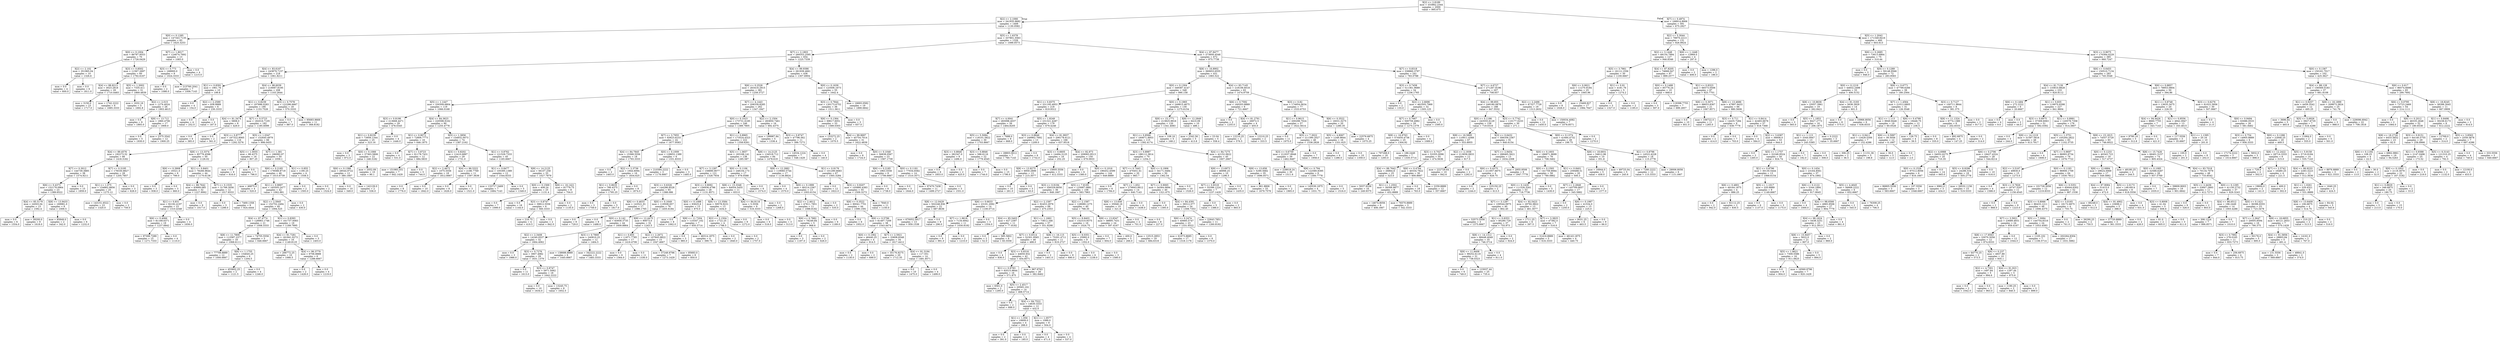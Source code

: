 digraph Tree {
node [shape=box] ;
0 [label="X[2] <= 2.8189\nmse = 333862.2344\nsamples = 2000\nvalue = 995.675"] ;
1 [label="X[2] <= 2.1066\nmse = 341935.9682\nsamples = 1409\nvalue = 1130.0582"] ;
0 -> 1 [labeldistance=2.5, labelangle=45, headlabel="True"] ;
2 [label="X[0] <= 0.1285\nmse = 147343.7135\nsamples = 83\nvalue = 1625.3253"] ;
1 -> 2 ;
3 [label="X[0] <= 0.1004\nmse = 86787.9553\nsamples = 70\nvalue = 1726.0429"] ;
2 -> 3 ;
4 [label="X[2] <= 2.102\nmse = 351965.04\nsamples = 10\nvalue = 1326.6"] ;
3 -> 4 ;
5 [label="mse = 0.0\nsamples = 4\nvalue = 600.0"] ;
4 -> 5 ;
6 [label="mse = 0.0\nsamples = 6\nvalue = 1811.0"] ;
4 -> 6 ;
7 [label="X[3] <= 0.8502\nmse = 11567.2697\nsamples = 60\nvalue = 1792.6167"] ;
3 -> 7 ;
8 [label="X[4] <= 88.8213\nmse = 3023.2818\nsamples = 29\nvalue = 1710.4483"] ;
7 -> 8 ;
9 [label="mse = 3150.0\nsamples = 23\nvalue = 1717.0"] ;
8 -> 9 ;
10 [label="mse = 1742.2222\nsamples = 6\nvalue = 1685.3333"] ;
8 -> 10 ;
11 [label="X[5] <= 1.3002\nmse = 7335.411\nsamples = 31\nvalue = 1869.4839"] ;
7 -> 11 ;
12 [label="mse = 1632.16\nsamples = 5\nvalue = 1692.8"] ;
11 -> 12 ;
13 [label="X[2] <= 2.015\nmse = 1274.4024\nsamples = 26\nvalue = 1903.4615"] ;
11 -> 13 ;
14 [label="mse = 0.0\nsamples = 9\nvalue = 1893.0"] ;
13 -> 14 ;
15 [label="X[8] <= 13.712\nmse = 1860.4706\nsamples = 17\nvalue = 1909.0"] ;
13 -> 15 ;
16 [label="mse = 0.0\nsamples = 5\nvalue = 1930.0"] ;
15 -> 16 ;
17 [label="mse = 2375.3542\nsamples = 12\nvalue = 1900.25"] ;
15 -> 17 ;
18 [label="X[7] <= 1.8017\nmse = 124674.7692\nsamples = 13\nvalue = 1083.0"] ;
2 -> 18 ;
19 [label="X[3] <= 0.773\nmse = 168900.0\nsamples = 9\nvalue = 1024.3333"] ;
18 -> 19 ;
20 [label="mse = 0.0\nsamples = 2\nvalue = 1086.0"] ;
19 -> 20 ;
21 [label="mse = 215760.2041\nsamples = 7\nvalue = 1006.7143"] ;
19 -> 21 ;
22 [label="mse = 0.0\nsamples = 4\nvalue = 1215.0"] ;
18 -> 22 ;
23 [label="X[5] <= 1.6378\nmse = 337801.5563\nsamples = 1326\nvalue = 1099.0573"] ;
1 -> 23 ;
24 [label="X[7] <= 2.1803\nmse = 269353.2595\nsamples = 654\nvalue = 1225.7339"] ;
23 -> 24 ;
25 [label="X[4] <= 83.6167\nmse = 243879.7157\nsamples = 218\nvalue = 1061.8211"] ;
24 -> 25 ;
26 [label="X[1] <= 0.8391\nmse = 1961.76\nsamples = 10\nvalue = 199.8"] ;
25 -> 26 ;
27 [label="mse = 0.0\nsamples = 4\nvalue = 154.0"] ;
26 -> 27 ;
28 [label="X[2] <= 2.2589\nmse = 938.8889\nsamples = 6\nvalue = 230.3333"] ;
26 -> 28 ;
29 [label="mse = 0.0\nsamples = 4\nvalue = 252.0"] ;
28 -> 29 ;
30 [label="mse = 0.0\nsamples = 2\nvalue = 187.0"] ;
28 -> 30 ;
31 [label="X[4] <= 98.6039\nmse = 218067.8195\nsamples = 208\nvalue = 1103.2644"] ;
25 -> 31 ;
32 [label="X[1] <= 0.8239\nmse = 197686.0283\nsamples = 190\nvalue = 1153.7526"] ;
31 -> 32 ;
33 [label="X[4] <= 91.3474\nmse = 5808.0\nsamples = 8\nvalue = 429.0"] ;
32 -> 33 ;
34 [label="mse = 0.0\nsamples = 6\nvalue = 385.0"] ;
33 -> 34 ;
35 [label="mse = 0.0\nsamples = 2\nvalue = 561.0"] ;
33 -> 35 ;
36 [label="X[7] <= 0.5723\nmse = 182016.7105\nsamples = 182\nvalue = 1185.6099"] ;
32 -> 36 ;
37 [label="X[3] <= 0.8777\nmse = 167322.8065\nsamples = 116\nvalue = 1292.3276"] ;
36 -> 37 ;
38 [label="X[4] <= 89.4576\nmse = 192273.52\nsamples = 66\nvalue = 1418.3182"] ;
37 -> 38 ;
39 [label="X[7] <= 0.3012\nmse = 144739.3885\nsamples = 38\nvalue = 1574.9211"] ;
38 -> 39 ;
40 [label="X[6] <= 0.4373\nmse = 152179.0964\nsamples = 23\nvalue = 1389.6522"] ;
39 -> 40 ;
41 [label="X[4] <= 85.5179\nmse = 24503.04\nsamples = 15\nvalue = 1592.4"] ;
40 -> 41 ;
42 [label="mse = 0.0\nsamples = 6\nvalue = 1554.0"] ;
41 -> 42 ;
43 [label="mse = 39200.0\nsamples = 9\nvalue = 1618.0"] ;
41 -> 43 ;
44 [label="X[8] <= 13.9433\nmse = 169981.0\nsamples = 8\nvalue = 1009.5"] ;
40 -> 44 ;
45 [label="mse = 85849.0\nsamples = 2\nvalue = 342.0"] ;
44 -> 45 ;
46 [label="mse = 0.0\nsamples = 6\nvalue = 1232.0"] ;
44 -> 46 ;
47 [label="mse = 0.0\nsamples = 15\nvalue = 1859.0"] ;
39 -> 47 ;
48 [label="X[7] <= 0.3195\nmse = 178330.8827\nsamples = 28\nvalue = 1205.7857"] ;
38 -> 48 ;
49 [label="X[1] <= 1.075\nmse = 154862.9856\nsamples = 25\nvalue = 1275.12"] ;
48 -> 49 ;
50 [label="mse = 143151.6522\nsamples = 23\nvalue = 1320.0"] ;
49 -> 50 ;
51 [label="mse = 0.0\nsamples = 2\nvalue = 759.0"] ;
49 -> 51 ;
52 [label="mse = 0.0\nsamples = 3\nvalue = 628.0"] ;
48 -> 52 ;
53 [label="X[8] <= 13.3374\nmse = 85776.4596\nsamples = 50\nvalue = 1126.02"] ;
37 -> 53 ;
54 [label="X[6] <= 0.3908\nmse = 19321.0\nsamples = 6\nvalue = 799.0"] ;
53 -> 54 ;
55 [label="mse = 0.0\nsamples = 3\nvalue = 938.0"] ;
54 -> 55 ;
56 [label="mse = 0.0\nsamples = 3\nvalue = 660.0"] ;
54 -> 56 ;
57 [label="X[1] <= 0.8401\nmse = 78266.9644\nsamples = 44\nvalue = 1170.6136"] ;
53 -> 57 ;
58 [label="X[4] <= 88.7642\nmse = 83669.085\nsamples = 32\nvalue = 1227.9062"] ;
57 -> 58 ;
59 [label="X[1] <= 0.831\nmse = 92192.4197\nsamples = 23\nvalue = 1310.4348"] ;
58 -> 59 ;
60 [label="X[6] <= 0.4066\nmse = 81168.6371\nsamples = 19\nvalue = 1237.6842"] ;
59 -> 60 ;
61 [label="mse = 97306.7289\nsamples = 15\nvalue = 1271.7333"] ;
60 -> 61 ;
62 [label="mse = 0.0\nsamples = 4\nvalue = 1110.0"] ;
60 -> 62 ;
63 [label="mse = 0.0\nsamples = 4\nvalue = 1656.0"] ;
59 -> 63 ;
64 [label="mse = 0.0\nsamples = 9\nvalue = 1017.0"] ;
58 -> 64 ;
65 [label="X[7] <= 0.1535\nmse = 31766.3056\nsamples = 12\nvalue = 1017.8333"] ;
57 -> 65 ;
66 [label="mse = 0.0\nsamples = 3\nvalue = 1298.0"] ;
65 -> 66 ;
67 [label="mse = 7469.1358\nsamples = 9\nvalue = 924.4444"] ;
65 -> 67 ;
68 [label="X[5] <= 1.0347\nmse = 152645.4979\nsamples = 66\nvalue = 998.0455"] ;
36 -> 68 ;
69 [label="X[5] <= 1.0055\nmse = 98.4375\nsamples = 16\nvalue = 807.25"] ;
68 -> 69 ;
70 [label="mse = 0.0\nsamples = 9\nvalue = 816.0"] ;
69 -> 70 ;
71 [label="mse = 0.0\nsamples = 7\nvalue = 796.0"] ;
69 -> 71 ;
72 [label="X[7] <= 1.381\nmse = 186083.97\nsamples = 50\nvalue = 1059.1"] ;
68 -> 72 ;
73 [label="X[6] <= 0.2185\nmse = 178588.8719\nsamples = 46\nvalue = 1015.6739"] ;
72 -> 73 ;
74 [label="mse = 46875.0\nsamples = 4\nvalue = 520.0"] ;
73 -> 74 ;
75 [label="X[1] <= 0.9897\nmse = 165505.2477\nsamples = 42\nvalue = 1062.881"] ;
73 -> 75 ;
76 [label="X[2] <= 2.5945\nmse = 152752.2494\nsamples = 40\nvalue = 1094.525"] ;
75 -> 76 ;
77 [label="X[4] <= 87.4774\nmse = 128983.1746\nsamples = 21\nvalue = 1008.3333"] ;
76 -> 77 ;
78 [label="X[8] <= 11.7809\nmse = 112587.2377\nsamples = 18\nvalue = 1068.6111"] ;
77 -> 78 ;
79 [label="mse = 77708.8889\nsamples = 12\nvalue = 1000.6667"] ;
78 -> 79 ;
80 [label="X[6] <= 1.1755\nmse = 154645.25\nsamples = 6\nvalue = 1204.5"] ;
78 -> 80 ;
81 [label="mse = 453602.25\nsamples = 2\nvalue = 1121.5"] ;
80 -> 81 ;
82 [label="mse = 0.0\nsamples = 4\nvalue = 1246.0"] ;
80 -> 82 ;
83 [label="mse = 74755.5556\nsamples = 3\nvalue = 646.6667"] ;
77 -> 83 ;
84 [label="X[1] <= 0.8393\nmse = 161737.0083\nsamples = 19\nvalue = 1189.7895"] ;
76 -> 84 ;
85 [label="X[4] <= 91.7281\nmse = 181941.0273\nsamples = 16\nvalue = 1149.8125"] ;
84 -> 85 ;
86 [label="mse = 266772.25\nsamples = 10\nvalue = 1066.5"] ;
85 -> 86 ;
87 [label="X[4] <= 96.3779\nmse = 9706.8889\nsamples = 6\nvalue = 1288.6667"] ;
85 -> 87 ;
88 [label="mse = 0.0\nsamples = 2\nvalue = 1428.0"] ;
87 -> 88 ;
89 [label="mse = 0.0\nsamples = 4\nvalue = 1219.0"] ;
87 -> 89 ;
90 [label="mse = 0.0\nsamples = 3\nvalue = 1403.0"] ;
84 -> 90 ;
91 [label="mse = 0.0\nsamples = 2\nvalue = 430.0"] ;
75 -> 91 ;
92 [label="X[1] <= 0.855\nmse = 1190.25\nsamples = 4\nvalue = 1558.5"] ;
72 -> 92 ;
93 [label="mse = 0.0\nsamples = 2\nvalue = 1593.0"] ;
92 -> 93 ;
94 [label="mse = 0.0\nsamples = 2\nvalue = 1524.0"] ;
92 -> 94 ;
95 [label="X[3] <= 0.7578\nmse = 122286.6667\nsamples = 18\nvalue = 570.3333"] ;
31 -> 95 ;
96 [label="mse = 0.0\nsamples = 7\nvalue = 887.0"] ;
95 -> 96 ;
97 [label="mse = 95683.9669\nsamples = 11\nvalue = 368.8182"] ;
95 -> 97 ;
98 [label="X[4] <= 99.9386\nmse = 261939.4661\nsamples = 436\nvalue = 1307.6904"] ;
24 -> 98 ;
99 [label="X[6] <= 0.2528\nmse = 263416.2915\nsamples = 381\nvalue = 1259.3727"] ;
98 -> 99 ;
100 [label="X[5] <= 1.1447\nmse = 330309.6804\nsamples = 119\nvalue = 1066.0168"] ;
99 -> 100 ;
101 [label="X[3] <= 0.9198\nmse = 213668.4471\nsamples = 29\nvalue = 478.0345"] ;
100 -> 101 ;
102 [label="X[1] <= 0.8239\nmse = 73956.1344\nsamples = 25\nvalue = 323.16"] ;
101 -> 102 ;
103 [label="mse = 0.0\nsamples = 3\nvalue = 872.0"] ;
102 -> 103 ;
104 [label="X[0] <= 0.1066\nmse = 37363.5806\nsamples = 22\nvalue = 248.3182"] ;
102 -> 104 ;
105 [label="X[6] <= 0.1386\nmse = 28544.9722\nsamples = 12\nvalue = 380.1667"] ;
104 -> 105 ;
106 [label="mse = 0.0\nsamples = 10\nvalue = 349.0"] ;
105 -> 106 ;
107 [label="mse = 142129.0\nsamples = 2\nvalue = 536.0"] ;
105 -> 107 ;
108 [label="mse = 2052.09\nsamples = 10\nvalue = 90.1"] ;
104 -> 108 ;
109 [label="mse = 0.0\nsamples = 4\nvalue = 1446.0"] ;
101 -> 109 ;
110 [label="X[4] <= 84.3623\nmse = 220598.9162\nsamples = 90\nvalue = 1255.4778"] ;
100 -> 110 ;
111 [label="X[1] <= 0.9072\nmse = 72806.7773\nsamples = 16\nvalue = 646.1875"] ;
110 -> 111 ;
112 [label="mse = 0.0\nsamples = 4\nvalue = 531.0"] ;
111 -> 112 ;
113 [label="X[7] <= 3.8723\nmse = 91178.7431\nsamples = 12\nvalue = 684.5833"] ;
111 -> 113 ;
114 [label="mse = 151983.551\nsamples = 7\nvalue = 642.1429"] ;
113 -> 114 ;
115 [label="mse = 0.0\nsamples = 5\nvalue = 744.0"] ;
113 -> 115 ;
116 [label="X[5] <= 1.3856\nmse = 154932.0073\nsamples = 74\nvalue = 1387.2162"] ;
110 -> 116 ;
117 [label="X[3] <= 0.8202\nmse = 12410.6897\nsamples = 29\nvalue = 1731.0"] ;
116 -> 117 ;
118 [label="X[2] <= 2.4672\nmse = 1075.5556\nsamples = 18\nvalue = 1812.6667"] ;
117 -> 118 ;
119 [label="mse = 0.0\nsamples = 8\nvalue = 1776.0"] ;
118 -> 119 ;
120 [label="mse = 0.0\nsamples = 10\nvalue = 1842.0"] ;
118 -> 120 ;
121 [label="X[4] <= 86.5322\nmse = 2186.7769\nsamples = 11\nvalue = 1597.3636"] ;
117 -> 121 ;
122 [label="mse = 0.0\nsamples = 8\nvalue = 1626.0"] ;
121 -> 122 ;
123 [label="mse = 0.0\nsamples = 3\nvalue = 1521.0"] ;
121 -> 123 ;
124 [label="X[1] <= 0.8762\nmse = 121529.7333\nsamples = 45\nvalue = 1165.6667"] ;
116 -> 124 ;
125 [label="X[1] <= 0.8477\nmse = 105395.1389\nsamples = 12\nvalue = 1544.8333"] ;
124 -> 125 ;
126 [label="mse = 133717.3469\nsamples = 7\nvalue = 1684.7143"] ;
125 -> 126 ;
127 [label="mse = 0.0\nsamples = 5\nvalue = 1349.0"] ;
125 -> 127 ;
128 [label="X[8] <= 14.2125\nmse = 56107.258\nsamples = 33\nvalue = 1027.7879"] ;
124 -> 128 ;
129 [label="X[0] <= 0.1569\nmse = 408.24\nsamples = 25\nvalue = 1131.4"] ;
128 -> 129 ;
130 [label="mse = 0.0\nsamples = 7\nvalue = 1099.0"] ;
129 -> 130 ;
131 [label="mse = 0.0\nsamples = 18\nvalue = 1144.0"] ;
129 -> 131 ;
132 [label="X[8] <= 16.1421\nmse = 91779.75\nsamples = 8\nvalue = 704.0"] ;
128 -> 132 ;
133 [label="X[3] <= 0.8747\nmse = 39812.5556\nsamples = 6\nvalue = 560.3333"] ;
132 -> 133 ;
134 [label="mse = 216.75\nsamples = 4\nvalue = 419.5"] ;
133 -> 134 ;
135 [label="mse = 0.0\nsamples = 2\nvalue = 842.0"] ;
133 -> 135 ;
136 [label="mse = 0.0\nsamples = 2\nvalue = 1135.0"] ;
132 -> 136 ;
137 [label="X[7] <= 4.1443\nmse = 208339.8285\nsamples = 262\nvalue = 1347.1947"] ;
99 -> 137 ;
138 [label="X[0] <= 0.1023\nmse = 173731.6185\nsamples = 246\nvalue = 1389.7805"] ;
137 -> 138 ;
139 [label="X[7] <= 3.7955\nmse = 83623.6233\nsamples = 24\nvalue = 1677.9583"] ;
138 -> 139 ;
140 [label="X[4] <= 84.7845\nmse = 15368.5556\nsamples = 18\nvalue = 1793.3333"] ;
139 -> 140 ;
141 [label="mse = 0.0\nsamples = 2\nvalue = 1463.0"] ;
140 -> 141 ;
142 [label="X[2] <= 2.3736\nmse = 1944.6094\nsamples = 16\nvalue = 1834.625"] ;
140 -> 142 ;
143 [label="X[1] <= 0.8635\nmse = 788.4375\nsamples = 8\nvalue = 1795.25"] ;
142 -> 143 ;
144 [label="mse = 0.0\nsamples = 3\nvalue = 1759.0"] ;
143 -> 144 ;
145 [label="mse = 0.0\nsamples = 5\nvalue = 1817.0"] ;
143 -> 145 ;
146 [label="mse = 0.0\nsamples = 8\nvalue = 1874.0"] ;
142 -> 146 ;
147 [label="X[0] <= 0.1009\nmse = 128652.1389\nsamples = 6\nvalue = 1331.8333"] ;
139 -> 147 ;
148 [label="mse = 210384.2222\nsamples = 3\nvalue = 1178.6667"] ;
147 -> 148 ;
149 [label="mse = 0.0\nsamples = 3\nvalue = 1485.0"] ;
147 -> 149 ;
150 [label="X[1] <= 0.8965\nmse = 173524.4323\nsamples = 222\nvalue = 1358.6261"] ;
138 -> 150 ;
151 [label="X[5] <= 1.3657\nmse = 183168.141\nsamples = 138\nvalue = 1285.587"] ;
150 -> 151 ;
152 [label="X[7] <= 3.1287\nmse = 158890.9077\nsamples = 121\nvalue = 1328.7934"] ;
151 -> 152 ;
153 [label="X[3] <= 0.6326\nmse = 144286.8528\nsamples = 93\nvalue = 1388.086"] ;
152 -> 153 ;
154 [label="X[6] <= 0.4633\nmse = 143521.91\nsamples = 17\nvalue = 1086.1765"] ;
153 -> 154 ;
155 [label="mse = 0.0\nsamples = 9\nvalue = 729.0"] ;
154 -> 155 ;
156 [label="mse = 0.0\nsamples = 8\nvalue = 1488.0"] ;
154 -> 156 ;
157 [label="X[0] <= 0.1649\nmse = 119508.657\nsamples = 76\nvalue = 1455.6184"] ;
153 -> 157 ;
158 [label="X[0] <= 0.142\nmse = 83958.3735\nsamples = 44\nvalue = 1609.8864"] ;
157 -> 158 ;
159 [label="X[2] <= 2.3408\nmse = 14240.0537\nsamples = 32\nvalue = 1664.4062"] ;
158 -> 159 ;
160 [label="mse = 0.0\nsamples = 3\nvalue = 1986.0"] ;
159 -> 160 ;
161 [label="X[3] <= 0.7276\nmse = 3907.4982\nsamples = 29\nvalue = 1631.1379"] ;
159 -> 161 ;
162 [label="mse = 0.0\nsamples = 11\nvalue = 1613.0"] ;
161 -> 162 ;
163 [label="X[3] <= 0.8747\nmse = 5971.5062\nsamples = 18\nvalue = 1642.2222"] ;
161 -> 163 ;
164 [label="mse = 0.0\nsamples = 10\nvalue = 1634.0"] ;
163 -> 164 ;
165 [label="mse = 13245.75\nsamples = 8\nvalue = 1652.5"] ;
163 -> 165 ;
166 [label="X[3] <= 0.7869\nmse = 240810.25\nsamples = 12\nvalue = 1464.5"] ;
158 -> 166 ;
167 [label="mse = 138688.8889\nsamples = 6\nvalue = 1445.6667"] ;
166 -> 167 ;
168 [label="mse = 342222.2222\nsamples = 6\nvalue = 1483.3333"] ;
166 -> 168 ;
169 [label="X[8] <= 12.4475\nmse = 90673.0\nsamples = 32\nvalue = 1243.5"] ;
157 -> 169 ;
170 [label="X[1] <= 0.855\nmse = 11871.7785\nsamples = 17\nvalue = 1416.4706"] ;
169 -> 170 ;
171 [label="mse = 0.0\nsamples = 6\nvalue = 1564.0"] ;
170 -> 171 ;
172 [label="mse = 0.0\nsamples = 11\nvalue = 1336.0"] ;
170 -> 172 ;
173 [label="X[2] <= 2.2672\nmse = 107643.9822\nsamples = 15\nvalue = 1047.4667"] ;
169 -> 173 ;
174 [label="mse = 37248.9796\nsamples = 7\nvalue = 1273.1429"] ;
173 -> 174 ;
175 [label="mse = 85683.0\nsamples = 8\nvalue = 850.0"] ;
173 -> 175 ;
176 [label="X[3] <= 0.9092\nmse = 156936.4796\nsamples = 28\nvalue = 1131.8571"] ;
152 -> 176 ;
177 [label="X[0] <= 0.1088\nmse = 93625.6\nsamples = 15\nvalue = 870.0"] ;
176 -> 177 ;
178 [label="mse = 0.0\nsamples = 8\nvalue = 1062.0"] ;
177 -> 178 ;
179 [label="X[8] <= 11.7204\nmse = 110347.102\nsamples = 7\nvalue = 650.5714"] ;
177 -> 179 ;
180 [label="mse = 0.0\nsamples = 3\nvalue = 985.0"] ;
179 -> 180 ;
181 [label="mse = 46314.1875\nsamples = 4\nvalue = 399.75"] ;
179 -> 181 ;
182 [label="X[8] <= 13.3584\nmse = 59578.9231\nsamples = 13\nvalue = 1434.0"] ;
176 -> 182 ;
183 [label="X[2] <= 2.1504\nmse = 1722.25\nsamples = 4\nvalue = 1798.5"] ;
182 -> 183 ;
184 [label="mse = 0.0\nsamples = 2\nvalue = 1840.0"] ;
183 -> 184 ;
185 [label="mse = 0.0\nsamples = 2\nvalue = 1757.0"] ;
183 -> 185 ;
186 [label="mse = 0.0\nsamples = 9\nvalue = 1272.0"] ;
182 -> 186 ;
187 [label="X[0] <= 0.1106\nmse = 248104.173\nsamples = 17\nvalue = 978.0588"] ;
151 -> 187 ;
188 [label="X[8] <= 15.3348\nmse = 84054.5455\nsamples = 11\nvalue = 653.0"] ;
187 -> 188 ;
189 [label="X[4] <= 84.9116\nmse = 5.5556\nsamples = 9\nvalue = 516.3333"] ;
188 -> 189 ;
190 [label="mse = 0.0\nsamples = 6\nvalue = 518.0"] ;
189 -> 190 ;
191 [label="mse = 0.0\nsamples = 3\nvalue = 513.0"] ;
189 -> 191 ;
192 [label="mse = 0.0\nsamples = 2\nvalue = 1268.0"] ;
188 -> 192 ;
193 [label="mse = 0.0\nsamples = 6\nvalue = 1574.0"] ;
187 -> 193 ;
194 [label="X[8] <= 14.2125\nmse = 134518.712\nsamples = 84\nvalue = 1478.619"] ;
150 -> 194 ;
195 [label="X[8] <= 12.2882\nmse = 119060.5744\nsamples = 17\nvalue = 1136.8824"] ;
194 -> 195 ;
196 [label="mse = 0.0\nsamples = 4\nvalue = 1570.0"] ;
195 -> 196 ;
197 [label="X[0] <= 0.1999\nmse = 80214.2367\nsamples = 13\nvalue = 1003.6154"] ;
195 -> 197 ;
198 [label="X[2] <= 2.4612\nmse = 47611.7851\nsamples = 11\nvalue = 1088.8182"] ;
197 -> 198 ;
199 [label="X[6] <= 0.7882\nmse = 78249.84\nsamples = 5\nvalue = 968.6"] ;
198 -> 199 ;
200 [label="mse = 0.0\nsamples = 3\nvalue = 1197.0"] ;
199 -> 200 ;
201 [label="mse = 0.0\nsamples = 2\nvalue = 626.0"] ;
199 -> 201 ;
202 [label="mse = 0.0\nsamples = 6\nvalue = 1189.0"] ;
198 -> 202 ;
203 [label="mse = 0.0\nsamples = 2\nvalue = 535.0"] ;
197 -> 203 ;
204 [label="X[1] <= 0.9176\nmse = 101290.6683\nsamples = 67\nvalue = 1565.3284"] ;
194 -> 204 ;
205 [label="mse = 0.0\nsamples = 12\nvalue = 1822.0"] ;
204 -> 205 ;
206 [label="X[3] <= 0.9207\nmse = 105880.4383\nsamples = 55\nvalue = 1509.3273"] ;
204 -> 206 ;
207 [label="X[6] <= 0.3522\nmse = 90041.7701\nsamples = 44\nvalue = 1599.1591"] ;
206 -> 207 ;
208 [label="mse = 0.0\nsamples = 6\nvalue = 1952.0"] ;
207 -> 208 ;
209 [label="X[6] <= 0.5796\nmse = 81497.7209\nsamples = 38\nvalue = 1543.4474"] ;
207 -> 209 ;
210 [label="X[0] <= 0.1062\nmse = 46440.25\nsamples = 4\nvalue = 914.5"] ;
209 -> 210 ;
211 [label="mse = 0.0\nsamples = 2\nvalue = 1130.0"] ;
210 -> 211 ;
212 [label="mse = 0.0\nsamples = 2\nvalue = 699.0"] ;
210 -> 212 ;
213 [label="X[7] <= 2.5921\nmse = 33608.8348\nsamples = 34\nvalue = 1617.4412"] ;
209 -> 213 ;
214 [label="mse = 35176.9275\nsamples = 20\nvalue = 1712.35"] ;
213 -> 214 ;
215 [label="X[4] <= 91.3194\nmse = 117.551\nsamples = 14\nvalue = 1481.8571"] ;
213 -> 215 ;
216 [label="mse = 0.0\nsamples = 10\nvalue = 1475.0"] ;
215 -> 216 ;
217 [label="mse = 0.0\nsamples = 4\nvalue = 1499.0"] ;
215 -> 217 ;
218 [label="mse = 7840.0\nsamples = 11\nvalue = 1150.0"] ;
206 -> 218 ;
219 [label="X[2] <= 2.1504\nmse = 283850.7461\nsamples = 16\nvalue = 692.4375"] ;
137 -> 219 ;
220 [label="mse = 199987.84\nsamples = 5\nvalue = 1336.4"] ;
219 -> 220 ;
221 [label="X[3] <= 0.8747\nmse = 47796.562\nsamples = 11\nvalue = 399.7273"] ;
219 -> 221 ;
222 [label="mse = 14534.1224\nsamples = 7\nvalue = 548.1429"] ;
221 -> 222 ;
223 [label="mse = 0.0\nsamples = 4\nvalue = 140.0"] ;
221 -> 223 ;
224 [label="X[0] <= 0.1639\nmse = 123506.1673\nsamples = 55\nvalue = 1642.4"] ;
98 -> 224 ;
225 [label="X[3] <= 0.7844\nmse = 130173.6752\nsamples = 36\nvalue = 1511.3611"] ;
224 -> 225 ;
226 [label="X[6] <= 0.1364\nmse = 69617.6051\nsamples = 33\nvalue = 1589.0303"] ;
225 -> 226 ;
227 [label="mse = 153272.25\nsamples = 2\nvalue = 1070.5"] ;
226 -> 227 ;
228 [label="X[4] <= 99.9697\nmse = 45754.7014\nsamples = 31\nvalue = 1622.4839"] ;
226 -> 228 ;
229 [label="mse = 0.0\nsamples = 8\nvalue = 1724.0"] ;
228 -> 229 ;
230 [label="X[0] <= 0.1048\nmse = 56838.0567\nsamples = 23\nvalue = 1587.1739"] ;
228 -> 230 ;
231 [label="X[6] <= 0.2185\nmse = 1963.5556\nsamples = 9\nvalue = 1706.6667"] ;
230 -> 231 ;
232 [label="mse = 0.0\nsamples = 6\nvalue = 1738.0"] ;
231 -> 232 ;
233 [label="mse = 0.0\nsamples = 3\nvalue = 1644.0"] ;
231 -> 233 ;
234 [label="X[0] <= 0.1181\nmse = 77034.6582\nsamples = 14\nvalue = 1510.3571"] ;
230 -> 234 ;
235 [label="mse = 97470.7438\nsamples = 11\nvalue = 1499.2727"] ;
234 -> 235 ;
236 [label="mse = 0.0\nsamples = 3\nvalue = 1551.0"] ;
234 -> 236 ;
237 [label="mse = 0.0\nsamples = 3\nvalue = 657.0"] ;
225 -> 237 ;
238 [label="mse = 16693.0582\nsamples = 19\nvalue = 1890.6842"] ;
224 -> 238 ;
239 [label="X[4] <= 87.8477\nmse = 373600.4548\nsamples = 672\nvalue = 975.7738"] ;
23 -> 239 ;
240 [label="X[8] <= 16.8902\nmse = 360653.6555\nsamples = 431\nvalue = 1083.522"] ;
239 -> 240 ;
241 [label="X[0] <= 0.1304\nmse = 349387.4147\nsamples = 348\nvalue = 990.158"] ;
240 -> 241 ;
242 [label="X[1] <= 0.8375\nmse = 331195.4953\nsamples = 218\nvalue = 819.9312"] ;
241 -> 242 ;
243 [label="X[7] <= 4.0041\nmse = 283098.4037\nsamples = 39\nvalue = 1464.8205"] ;
242 -> 243 ;
244 [label="X[5] <= 5.5084\nmse = 118101.5822\nsamples = 30\nvalue = 1703.8667"] ;
243 -> 244 ;
245 [label="X[3] <= 0.8846\nmse = 382347.0\nsamples = 8\nvalue = 1496.0"] ;
244 -> 245 ;
246 [label="mse = 0.0\nsamples = 6\nvalue = 1853.0"] ;
245 -> 246 ;
247 [label="mse = 0.0\nsamples = 2\nvalue = 425.0"] ;
245 -> 247 ;
248 [label="X[3] <= 0.8846\nmse = 586.6116\nsamples = 22\nvalue = 1779.4545"] ;
244 -> 248 ;
249 [label="mse = 0.0\nsamples = 7\nvalue = 1744.0"] ;
248 -> 249 ;
250 [label="mse = 0.0\nsamples = 15\nvalue = 1796.0"] ;
248 -> 250 ;
251 [label="mse = 7688.0\nsamples = 9\nvalue = 668.0"] ;
243 -> 251 ;
252 [label="X[5] <= 1.9249\nmse = 231321.4287\nsamples = 179\nvalue = 679.4246"] ;
242 -> 252 ;
253 [label="X[3] <= 0.8846\nmse = 249962.7692\nsamples = 13\nvalue = 1209.0"] ;
252 -> 253 ;
254 [label="mse = 28803.0612\nsamples = 7\nvalue = 760.7143"] ;
253 -> 254 ;
255 [label="mse = 0.0\nsamples = 6\nvalue = 1732.0"] ;
253 -> 255 ;
256 [label="X[4] <= 81.9937\nmse = 206178.6121\nsamples = 166\nvalue = 637.9518"] ;
252 -> 256 ;
257 [label="X[3] <= 0.6605\nmse = 14494.3125\nsamples = 16\nvalue = 252.25"] ;
256 -> 257 ;
258 [label="X[8] <= 13.9275\nmse = 6959.2899\nsamples = 13\nvalue = 215.3077"] ;
257 -> 258 ;
259 [label="mse = 0.0\nsamples = 10\nvalue = 261.0"] ;
258 -> 259 ;
260 [label="mse = 0.0\nsamples = 3\nvalue = 63.0"] ;
258 -> 260 ;
261 [label="mse = 15605.5556\nsamples = 3\nvalue = 412.3333"] ;
257 -> 261 ;
262 [label="X[4] <= 82.873\nmse = 209063.9513\nsamples = 150\nvalue = 679.0933"] ;
256 -> 262 ;
263 [label="mse = 0.0\nsamples = 6\nvalue = 1380.0"] ;
262 -> 263 ;
264 [label="X[0] <= 0.1016\nmse = 196452.4599\nsamples = 144\nvalue = 649.8889"] ;
262 -> 264 ;
265 [label="X[3] <= 0.9194\nmse = 356329.8056\nsamples = 36\nvalue = 848.1667"] ;
264 -> 265 ;
266 [label="X[8] <= 12.0429\nmse = 502248.936\nsamples = 22\nvalue = 687.8636"] ;
265 -> 266 ;
267 [label="mse = 670052.5917\nsamples = 13\nvalue = 959.1538"] ;
266 -> 267 ;
268 [label="mse = 0.0\nsamples = 9\nvalue = 296.0"] ;
266 -> 268 ;
269 [label="X[6] <= 0.6633\nmse = 23191.2092\nsamples = 14\nvalue = 1100.0714"] ;
265 -> 269 ;
270 [label="X[7] <= 1.9618\nmse = 7134.6942\nsamples = 11\nvalue = 1030.8182"] ;
269 -> 270 ;
271 [label="mse = 0.0\nsamples = 9\nvalue = 991.0"] ;
270 -> 271 ;
272 [label="mse = 0.0\nsamples = 2\nvalue = 1210.0"] ;
270 -> 272 ;
273 [label="mse = 0.0\nsamples = 3\nvalue = 1354.0"] ;
269 -> 273 ;
274 [label="X[5] <= 7.8195\nmse = 125687.0881\nsamples = 108\nvalue = 583.7963"] ;
264 -> 274 ;
275 [label="X[2] <= 2.1587\nmse = 92453.2976\nsamples = 68\nvalue = 475.2353"] ;
274 -> 275 ;
276 [label="X[4] <= 85.5403\nmse = 627.2397\nsamples = 11\nvalue = 77.8182"] ;
275 -> 276 ;
277 [label="mse = 0.0\nsamples = 2\nvalue = 52.0"] ;
276 -> 277 ;
278 [label="mse = 585.5802\nsamples = 9\nvalue = 83.5556"] ;
276 -> 278 ;
279 [label="X[1] <= 1.1662\nmse = 73812.346\nsamples = 57\nvalue = 551.9298"] ;
275 -> 279 ;
280 [label="X[7] <= 0.6514\nmse = 52301.9565\nsamples = 46\nvalue = 488.0"] ;
279 -> 280 ;
281 [label="mse = 0.0\nsamples = 4\nvalue = 836.0"] ;
280 -> 281 ;
282 [label="X[3] <= 0.9316\nmse = 44650.932\nsamples = 42\nvalue = 454.8571"] ;
280 -> 282 ;
283 [label="X[1] <= 0.9783\nmse = 93515.9844\nsamples = 16\nvalue = 571.875"] ;
282 -> 283 ;
284 [label="mse = 6561.0\nsamples = 2\nvalue = 1295.0"] ;
283 -> 284 ;
285 [label="X[5] <= 2.4517\nmse = 20565.102\nsamples = 14\nvalue = 468.5714"] ;
283 -> 285 ;
286 [label="mse = 0.0\nsamples = 2\nvalue = 688.0"] ;
285 -> 286 ;
287 [label="X[4] <= 84.7522\nmse = 14630.3333\nsamples = 12\nvalue = 432.0"] ;
285 -> 287 ;
288 [label="X[1] <= 1.056\nmse = 10609.0\nsamples = 4\nvalue = 288.0"] ;
287 -> 288 ;
289 [label="mse = 0.0\nsamples = 2\nvalue = 391.0"] ;
288 -> 289 ;
290 [label="mse = 0.0\nsamples = 2\nvalue = 185.0"] ;
288 -> 290 ;
291 [label="X[1] <= 1.0577\nmse = 1089.0\nsamples = 8\nvalue = 504.0"] ;
287 -> 291 ;
292 [label="mse = 0.0\nsamples = 4\nvalue = 471.0"] ;
291 -> 292 ;
293 [label="mse = 0.0\nsamples = 4\nvalue = 537.0"] ;
291 -> 293 ;
294 [label="mse = 967.9763\nsamples = 26\nvalue = 382.8462"] ;
282 -> 294 ;
295 [label="X[8] <= 16.115\nmse = 75201.4711\nsamples = 11\nvalue = 819.2727"] ;
279 -> 295 ;
296 [label="mse = 0.0\nsamples = 2\nvalue = 1401.0"] ;
295 -> 296 ;
297 [label="mse = 0.0\nsamples = 9\nvalue = 690.0"] ;
295 -> 297 ;
298 [label="X[2] <= 2.1587\nmse = 128089.1275\nsamples = 40\nvalue = 768.35"] ;
274 -> 298 ;
299 [label="X[5] <= 8.8403\nmse = 152310.9375\nsamples = 16\nvalue = 1024.75"] ;
298 -> 299 ;
300 [label="X[5] <= 8.0351\nmse = 25992.0\nsamples = 9\nvalue = 1352.0"] ;
299 -> 300 ;
301 [label="mse = 0.0\nsamples = 6\nvalue = 1238.0"] ;
300 -> 301 ;
302 [label="mse = 0.0\nsamples = 3\nvalue = 1580.0"] ;
300 -> 302 ;
303 [label="mse = 0.0\nsamples = 7\nvalue = 604.0"] ;
299 -> 303 ;
304 [label="X[8] <= 13.8347\nmse = 38895.7431\nsamples = 24\nvalue = 597.4167"] ;
298 -> 304 ;
305 [label="mse = 400.0\nsamples = 5\nvalue = 266.0"] ;
304 -> 305 ;
306 [label="mse = 12515.2853\nsamples = 19\nvalue = 684.6316"] ;
304 -> 306 ;
307 [label="X[0] <= 0.1965\nmse = 249815.4675\nsamples = 130\nvalue = 1275.6154"] ;
241 -> 307 ;
308 [label="X[8] <= 15.1771\nmse = 213825.9916\nsamples = 120\nvalue = 1341.4083"] ;
307 -> 308 ;
309 [label="X[1] <= 0.8566\nmse = 160671.8953\nsamples = 115\nvalue = 1392.4174"] ;
308 -> 309 ;
310 [label="X[3] <= 0.8987\nmse = 188112.3814\nsamples = 70\nvalue = 1254.3"] ;
309 -> 310 ;
311 [label="X[7] <= 0.7443\nmse = 470451.61\nsamples = 20\nvalue = 983.7"] ;
310 -> 311 ;
312 [label="mse = 0.0\nsamples = 6\nvalue = 1784.0"] ;
311 -> 312 ;
313 [label="X[7] <= 1.652\nmse = 279943.0612\nsamples = 14\nvalue = 640.7143"] ;
311 -> 313 ;
314 [label="X[8] <= 13.658\nmse = 35948.16\nsamples = 10\nvalue = 321.8"] ;
313 -> 314 ;
315 [label="mse = 0.0\nsamples = 2\nvalue = 701.0"] ;
314 -> 315 ;
316 [label="mse = 0.0\nsamples = 8\nvalue = 227.0"] ;
314 -> 316 ;
317 [label="mse = 0.0\nsamples = 4\nvalue = 1438.0"] ;
313 -> 317 ;
318 [label="X[0] <= 0.1906\nmse = 34171.0484\nsamples = 50\nvalue = 1362.54"] ;
310 -> 318 ;
319 [label="X[7] <= 0.9065\nmse = 34364.0694\nsamples = 40\nvalue = 1321.675"] ;
318 -> 319 ;
320 [label="mse = 0.0\nsamples = 6\nvalue = 1395.0"] ;
319 -> 320 ;
321 [label="X[4] <= 84.4391\nmse = 39312.077\nsamples = 34\nvalue = 1308.7353"] ;
319 -> 321 ;
322 [label="X[6] <= 0.2474\nmse = 45660.5747\nsamples = 23\nvalue = 1331.6522"] ;
321 -> 322 ;
323 [label="mse = 61073.8685\nsamples = 17\nvalue = 1318.1176"] ;
322 -> 323 ;
324 [label="mse = 0.0\nsamples = 6\nvalue = 1370.0"] ;
322 -> 324 ;
325 [label="mse = 22643.7851\nsamples = 11\nvalue = 1260.8182"] ;
321 -> 325 ;
326 [label="mse = 0.0\nsamples = 10\nvalue = 1526.0"] ;
318 -> 326 ;
327 [label="X[4] <= 84.7275\nmse = 42152.0622\nsamples = 45\nvalue = 1607.2667"] ;
309 -> 327 ;
328 [label="X[8] <= 13.6973\nmse = 46998.25\nsamples = 10\nvalue = 1296.5"] ;
327 -> 328 ;
329 [label="X[7] <= 0.8318\nmse = 55396.1224\nsamples = 7\nvalue = 1237.1429"] ;
328 -> 329 ;
330 [label="mse = 0.0\nsamples = 5\nvalue = 1386.0"] ;
329 -> 330 ;
331 [label="mse = 0.0\nsamples = 2\nvalue = 865.0"] ;
329 -> 331 ;
332 [label="mse = 0.0\nsamples = 3\nvalue = 1435.0"] ;
328 -> 332 ;
333 [label="X[8] <= 13.658\nmse = 5290.5682\nsamples = 35\nvalue = 1696.0571"] ;
327 -> 333 ;
334 [label="mse = 961.8806\nsamples = 33\nvalue = 1679.7576"] ;
333 -> 334 ;
335 [label="mse = 0.0\nsamples = 2\nvalue = 1965.0"] ;
333 -> 335 ;
336 [label="mse = 108.16\nsamples = 5\nvalue = 168.2"] ;
308 -> 336 ;
337 [label="X[8] <= 12.2849\nmse = 6410.09\nsamples = 10\nvalue = 486.1"] ;
307 -> 337 ;
338 [label="mse = 2342.56\nsamples = 5\nvalue = 413.8"] ;
337 -> 338 ;
339 [label="mse = 23.04\nsamples = 5\nvalue = 558.4"] ;
337 -> 339 ;
340 [label="X[4] <= 83.7145\nmse = 218106.6018\nsamples = 83\nvalue = 1474.9759"] ;
240 -> 340 ;
341 [label="X[6] <= 0.7592\nmse = 160203.8889\nsamples = 6\nvalue = 721.6667"] ;
340 -> 341 ;
342 [label="mse = 0.0\nsamples = 2\nvalue = 1255.0"] ;
341 -> 342 ;
343 [label="X[4] <= 81.2791\nmse = 26972.5\nsamples = 4\nvalue = 455.0"] ;
341 -> 343 ;
344 [label="mse = 12210.25\nsamples = 2\nvalue = 576.5"] ;
343 -> 344 ;
345 [label="mse = 12210.25\nsamples = 2\nvalue = 333.5"] ;
343 -> 345 ;
346 [label="X[3] <= 0.82\nmse = 174954.0634\nsamples = 77\nvalue = 1533.6753"] ;
340 -> 346 ;
347 [label="X[1] <= 0.9615\nmse = 200298.7024\nsamples = 57\nvalue = 1622.5614"] ;
346 -> 347 ;
348 [label="mse = 0.0\nsamples = 11\nvalue = 1975.0"] ;
347 -> 348 ;
349 [label="X[5] <= 7.3022\nmse = 211390.2027\nsamples = 46\nvalue = 1538.2826"] ;
347 -> 349 ;
350 [label="X[3] <= 0.6759\nmse = 212037.8948\nsamples = 39\nvalue = 1462.9487"] ;
349 -> 350 ;
351 [label="mse = 228618.24\nsamples = 30\nvalue = 1511.6"] ;
350 -> 351 ;
352 [label="X[6] <= 0.794\nmse = 122580.8395\nsamples = 9\nvalue = 1300.7778"] ;
350 -> 352 ;
353 [label="mse = 145530.1875\nsamples = 4\nvalue = 1031.75"] ;
352 -> 353 ;
354 [label="mse = 0.0\nsamples = 5\nvalue = 1516.0"] ;
352 -> 354 ;
355 [label="mse = 0.0\nsamples = 7\nvalue = 1958.0"] ;
349 -> 355 ;
356 [label="X[6] <= 0.3522\nmse = 16031.0275\nsamples = 20\nvalue = 1280.35"] ;
346 -> 356 ;
357 [label="X[5] <= 4.8067\nmse = 1248.9844\nsamples = 16\nvalue = 1331.625"] ;
356 -> 357 ;
358 [label="mse = 0.0\nsamples = 6\nvalue = 1286.0"] ;
357 -> 358 ;
359 [label="mse = 0.0\nsamples = 10\nvalue = 1359.0"] ;
357 -> 359 ;
360 [label="mse = 22576.6875\nsamples = 4\nvalue = 1075.25"] ;
356 -> 360 ;
361 [label="X[7] <= 0.8318\nmse = 338860.3797\nsamples = 241\nvalue = 783.0788"] ;
239 -> 361 ;
362 [label="X[3] <= 0.7458\nmse = 511361.9689\nsamples = 34\nvalue = 1236.1765"] ;
361 -> 362 ;
363 [label="mse = 0.0\nsamples = 2\nvalue = 133.0"] ;
362 -> 363 ;
364 [label="X[2] <= 2.6696\nmse = 462505.7969\nsamples = 32\nvalue = 1305.125"] ;
362 -> 364 ;
365 [label="X[7] <= 0.7667\nmse = 500759.4982\nsamples = 29\nvalue = 1275.1379"] ;
364 -> 365 ;
366 [label="X[8] <= 16.9763\nmse = 574450.4736\nsamples = 25\nvalue = 1304.92"] ;
365 -> 366 ;
367 [label="mse = 797268.0\nsamples = 18\nvalue = 1293.0"] ;
366 -> 367 ;
368 [label="mse = 186.2449\nsamples = 7\nvalue = 1335.5714"] ;
366 -> 368 ;
369 [label="mse = 0.0\nsamples = 4\nvalue = 1089.0"] ;
365 -> 369 ;
370 [label="mse = 0.0\nsamples = 3\nvalue = 1595.0"] ;
364 -> 370 ;
371 [label="X[7] <= 4.6727\nmse = 271267.8196\nsamples = 207\nvalue = 708.657"] ;
361 -> 371 ;
372 [label="X[4] <= 99.855\nmse = 249180.0876\nsamples = 188\nvalue = 647.5532"] ;
371 -> 372 ;
373 [label="X[0] <= 0.1186\nmse = 243555.6129\nsamples = 158\nvalue = 719.0316"] ;
372 -> 373 ;
374 [label="X[8] <= 16.5895\nmse = 110911.4368\nsamples = 67\nvalue = 553.8955"] ;
373 -> 374 ;
375 [label="X[3] <= 0.7027\nmse = 53355.0096\nsamples = 55\nvalue = 474.5636"] ;
374 -> 375 ;
376 [label="X[4] <= 88.7642\nmse = 26864.8\nsamples = 25\nvalue = 323.0"] ;
375 -> 376 ;
377 [label="mse = 5037.9336\nsamples = 16\nvalue = 249.9375"] ;
376 -> 377 ;
378 [label="X[1] <= 1.2502\nmse = 39306.9877\nsamples = 9\nvalue = 452.8889"] ;
376 -> 378 ;
379 [label="mse = 14674.8056\nsamples = 6\nvalue = 408.1667"] ;
378 -> 379 ;
380 [label="mse = 76570.8889\nsamples = 3\nvalue = 542.3333"] ;
378 -> 380 ;
381 [label="X[6] <= 0.4784\nmse = 40334.7822\nsamples = 30\nvalue = 600.8667"] ;
375 -> 381 ;
382 [label="mse = 0.0\nsamples = 18\nvalue = 763.0"] ;
381 -> 382 ;
383 [label="mse = 2259.8889\nsamples = 12\nvalue = 357.6667"] ;
381 -> 383 ;
384 [label="X[2] <= 2.1938\nmse = 213658.0833\nsamples = 12\nvalue = 917.5"] ;
374 -> 384 ;
385 [label="mse = 222729.64\nsamples = 10\nvalue = 842.6"] ;
384 -> 385 ;
386 [label="mse = 0.0\nsamples = 2\nvalue = 1292.0"] ;
384 -> 386 ;
387 [label="X[3] <= 0.6432\nmse = 306356.2367\nsamples = 91\nvalue = 840.6154"] ;
373 -> 387 ;
388 [label="X[7] <= 2.9454\nmse = 288465.5621\nsamples = 13\nvalue = 1634.2308"] ;
387 -> 388 ;
389 [label="X[6] <= 0.4375\nmse = 211957.6875\nsamples = 4\nvalue = 928.75"] ;
388 -> 389 ;
390 [label="mse = 0.0\nsamples = 2\nvalue = 1244.0"] ;
389 -> 390 ;
391 [label="mse = 225150.25\nsamples = 2\nvalue = 613.5"] ;
389 -> 391 ;
392 [label="mse = 2955.9506\nsamples = 9\nvalue = 1947.7778"] ;
388 -> 392 ;
393 [label="X[0] <= 0.1603\nmse = 186871.9699\nsamples = 78\nvalue = 708.3462"] ;
387 -> 393 ;
394 [label="X[0] <= 0.1593\nmse = 141759.9064\nsamples = 58\nvalue = 780.0862"] ;
393 -> 394 ;
395 [label="X[0] <= 0.1429\nmse = 111526.3261\nsamples = 53\nvalue = 718.7736"] ;
394 -> 395 ;
396 [label="X[7] <= 3.1287\nmse = 109544.0975\nsamples = 40\nvalue = 802.45"] ;
395 -> 396 ;
397 [label="mse = 53573.5556\nsamples = 3\nvalue = 1375.6667"] ;
396 -> 397 ;
398 [label="X[1] <= 0.8353\nmse = 85280.729\nsamples = 37\nvalue = 755.973"] ;
396 -> 398 ;
399 [label="X[8] <= 14.1312\nmse = 88448.4049\nsamples = 35\nvalue = 746.3714"] ;
398 -> 399 ;
400 [label="X[8] <= 11.8408\nmse = 99252.6119\nsamples = 31\nvalue = 738.0323"] ;
399 -> 400 ;
401 [label="mse = 0.0\nsamples = 6\nvalue = 749.0"] ;
400 -> 401 ;
402 [label="mse = 123037.44\nsamples = 25\nvalue = 735.4"] ;
400 -> 402 ;
403 [label="mse = 0.0\nsamples = 4\nvalue = 811.0"] ;
399 -> 403 ;
404 [label="mse = 0.0\nsamples = 2\nvalue = 924.0"] ;
398 -> 404 ;
405 [label="X[4] <= 92.5423\nmse = 29792.9822\nsamples = 13\nvalue = 461.3077"] ;
395 -> 405 ;
406 [label="mse = 1711.25\nsamples = 6\nvalue = 397.5"] ;
405 -> 406 ;
407 [label="X[7] <= 3.3825\nmse = 47382.0\nsamples = 7\nvalue = 516.0"] ;
405 -> 407 ;
408 [label="mse = 31416.8889\nsamples = 3\nvalue = 616.3333"] ;
407 -> 408 ;
409 [label="mse = 46143.1875\nsamples = 4\nvalue = 440.75"] ;
407 -> 409 ;
410 [label="mse = 0.0\nsamples = 5\nvalue = 1430.0"] ;
394 -> 410 ;
411 [label="X[1] <= 0.8401\nmse = 259488.51\nsamples = 20\nvalue = 500.3"] ;
393 -> 411 ;
412 [label="X[7] <= 2.2848\nmse = 145709.0657\nsamples = 17\nvalue = 345.5882"] ;
411 -> 412 ;
413 [label="mse = 0.0\nsamples = 2\nvalue = 1250.0"] ;
412 -> 413 ;
414 [label="X[6] <= 0.1987\nmse = 41534.0\nsamples = 15\nvalue = 225.0"] ;
412 -> 414 ;
415 [label="mse = 9031.25\nsamples = 6\nvalue = 463.5"] ;
414 -> 415 ;
416 [label="mse = 0.0\nsamples = 9\nvalue = 66.0"] ;
414 -> 416 ;
417 [label="mse = 0.0\nsamples = 3\nvalue = 1377.0"] ;
411 -> 417 ;
418 [label="X[3] <= 0.7742\nmse = 110177.0233\nsamples = 30\nvalue = 271.1"] ;
372 -> 418 ;
419 [label="X[0] <= 0.1374\nmse = 41684.4732\nsamples = 28\nvalue = 199.75"] ;
418 -> 419 ;
420 [label="X[8] <= 18.6931\nmse = 54612.96\nsamples = 10\nvalue = 351.8"] ;
419 -> 420 ;
421 [label="mse = 16944.0\nsamples = 5\nvalue = 458.0"] ;
420 -> 421 ;
422 [label="mse = 69725.04\nsamples = 5\nvalue = 245.6"] ;
420 -> 422 ;
423 [label="X[1] <= 0.8796\nmse = 14522.4228\nsamples = 18\nvalue = 115.2778"] ;
419 -> 423 ;
424 [label="mse = 7280.2222\nsamples = 12\nvalue = 115.3333"] ;
423 -> 424 ;
425 [label="mse = 29006.8056\nsamples = 6\nvalue = 115.1667"] ;
423 -> 425 ;
426 [label="mse = 0.0\nsamples = 2\nvalue = 1270.0"] ;
418 -> 426 ;
427 [label="X[2] <= 2.2496\nmse = 87327.7729\nsamples = 19\nvalue = 1313.2632"] ;
371 -> 427 ;
428 [label="mse = 0.0\nsamples = 12\nvalue = 1450.0"] ;
427 -> 428 ;
429 [label="mse = 150034.4082\nsamples = 7\nvalue = 1078.8571"] ;
427 -> 429 ;
430 [label="X[7] <= 0.4974\nmse = 168914.8906\nsamples = 591\nvalue = 675.2927"] ;
0 -> 430 [labeldistance=2.5, labelangle=-45, headlabel="False"] ;
431 [label="X[2] <= 5.3044\nmse = 78970.2213\nsamples = 131\nvalue = 926.9924"] ;
430 -> 431 ;
432 [label="X[2] <= 3.1448\nmse = 68154.7994\nsamples = 127\nvalue = 946.8346"] ;
431 -> 432 ;
433 [label="X[5] <= 3.7861\nmse = 16112.1556\nsamples = 30\nvalue = 1100.6667"] ;
432 -> 433 ;
434 [label="X[6] <= 0.0621\nmse = 11270.9184\nsamples = 25\nvalue = 1065.96"] ;
433 -> 434 ;
435 [label="mse = 0.0\nsamples = 8\nvalue = 1026.0"] ;
434 -> 435 ;
436 [label="mse = 15469.827\nsamples = 17\nvalue = 1084.7647"] ;
434 -> 436 ;
437 [label="X[1] <= 0.91\nmse = 4181.76\nsamples = 5\nvalue = 1274.2"] ;
433 -> 437 ;
438 [label="mse = 0.0\nsamples = 3\nvalue = 1327.0"] ;
437 -> 438 ;
439 [label="mse = 0.0\nsamples = 2\nvalue = 1195.0"] ;
437 -> 439 ;
440 [label="X[4] <= 87.8205\nmse = 74668.047\nsamples = 97\nvalue = 899.2577"] ;
432 -> 440 ;
441 [label="X[0] <= 0.1488\nmse = 85776.24\nsamples = 10\nvalue = 668.6"] ;
440 -> 441 ;
442 [label="mse = 0.0\nsamples = 3\nvalue = 597.0"] ;
441 -> 442 ;
443 [label="mse = 119398.7755\nsamples = 7\nvalue = 699.2857"] ;
441 -> 443 ;
444 [label="X[1] <= 0.8323\nmse = 66573.0506\nsamples = 87\nvalue = 925.7701"] ;
440 -> 444 ;
445 [label="X[6] <= 0.3071\nmse = 98653.8367\nsamples = 21\nvalue = 1067.8571"] ;
444 -> 445 ;
446 [label="mse = 0.0\nsamples = 10\nvalue = 851.0"] ;
445 -> 446 ;
447 [label="mse = 106722.0\nsamples = 11\nvalue = 1265.0"] ;
445 -> 447 ;
448 [label="X[8] <= 13.4686\nmse = 47897.9433\nsamples = 66\nvalue = 880.5606"] ;
444 -> 448 ;
449 [label="X[3] <= 0.711\nmse = 14435.7284\nsamples = 9\nvalue = 638.7778"] ;
448 -> 449 ;
450 [label="mse = 0.0\nsamples = 2\nvalue = 414.0"] ;
449 -> 450 ;
451 [label="mse = 0.0\nsamples = 7\nvalue = 703.0"] ;
449 -> 451 ;
452 [label="X[1] <= 0.8414\nmse = 42493.6676\nsamples = 57\nvalue = 918.7368"] ;
448 -> 452 ;
453 [label="mse = 0.0\nsamples = 4\nvalue = 584.0"] ;
452 -> 453 ;
454 [label="X[2] <= 3.6387\nmse = 36606.0\nsamples = 53\nvalue = 944.0"] ;
452 -> 454 ;
455 [label="mse = 0.0\nsamples = 3\nvalue = 1265.0"] ;
454 -> 455 ;
456 [label="X[5] <= 1.1757\nmse = 32248.9524\nsamples = 50\nvalue = 924.74"] ;
454 -> 456 ;
457 [label="X[1] <= 0.8796\nmse = 30130.5444\nsamples = 13\nvalue = 1068.6154"] ;
456 -> 457 ;
458 [label="X[6] <= 0.4801\nmse = 49164.1875\nsamples = 4\nvalue = 886.25"] ;
457 -> 458 ;
459 [label="mse = 0.0\nsamples = 2\nvalue = 942.0"] ;
458 -> 459 ;
460 [label="mse = 92112.25\nsamples = 2\nvalue = 830.5"] ;
458 -> 460 ;
461 [label="X[5] <= 1.1017\nmse = 320.8889\nsamples = 9\nvalue = 1149.6667"] ;
457 -> 461 ;
462 [label="mse = 0.0\nsamples = 6\nvalue = 1137.0"] ;
461 -> 462 ;
463 [label="mse = 0.0\nsamples = 3\nvalue = 1175.0"] ;
461 -> 463 ;
464 [label="X[0] <= 0.1454\nmse = 23164.8561\nsamples = 37\nvalue = 874.1892"] ;
456 -> 464 ;
465 [label="X[6] <= 0.2122\nmse = 5344.1894\nsamples = 31\nvalue = 917.0645"] ;
464 -> 465 ;
466 [label="mse = 0.0\nsamples = 4\nvalue = 1000.0"] ;
465 -> 466 ;
467 [label="X[4] <= 98.6566\nmse = 4965.9506\nsamples = 27\nvalue = 904.7778"] ;
465 -> 467 ;
468 [label="X[4] <= 98.1624\nmse = 5438.3251\nsamples = 23\nvalue = 912.3913"] ;
467 -> 468 ;
469 [label="X[8] <= 15.9457\nmse = 5622.0\nsamples = 21\nvalue = 907.0"] ;
468 -> 469 ;
470 [label="X[5] <= 1.8621\nmse = 7309.5586\nsamples = 16\nvalue = 911.0625"] ;
469 -> 470 ;
471 [label="mse = 0.0\nsamples = 9\nvalue = 904.0"] ;
470 -> 471 ;
472 [label="mse = 16560.9796\nsamples = 7\nvalue = 920.1429"] ;
470 -> 472 ;
473 [label="mse = 0.0\nsamples = 5\nvalue = 894.0"] ;
469 -> 473 ;
474 [label="mse = 0.0\nsamples = 2\nvalue = 969.0"] ;
468 -> 474 ;
475 [label="mse = 0.0\nsamples = 4\nvalue = 861.0"] ;
467 -> 475 ;
476 [label="X[5] <= 4.4645\nmse = 56668.2222\nsamples = 6\nvalue = 652.6667"] ;
464 -> 476 ;
477 [label="mse = 0.0\nsamples = 2\nvalue = 545.0"] ;
476 -> 477 ;
478 [label="mse = 76308.25\nsamples = 4\nvalue = 706.5"] ;
476 -> 478 ;
479 [label="X[6] <= 1.1448\nmse = 12969.0\nsamples = 4\nvalue = 297.0"] ;
431 -> 479 ;
480 [label="mse = 0.0\nsamples = 2\nvalue = 408.0"] ;
479 -> 480 ;
481 [label="mse = 1296.0\nsamples = 2\nvalue = 186.0"] ;
479 -> 481 ;
482 [label="X[5] <= 1.2042\nmse = 171349.8416\nsamples = 460\nvalue = 603.613"] ;
430 -> 482 ;
483 [label="X[6] <= 0.2685\nmse = 73613.6864\nsamples = 75\nvalue = 310.44"] ;
482 -> 483 ;
484 [label="mse = 0.0\nsamples = 3\nvalue = 946.0"] ;
483 -> 484 ;
485 [label="X[0] <= 0.1289\nmse = 59148.9566\nsamples = 72\nvalue = 283.9583"] ;
483 -> 485 ;
486 [label="X[0] <= 0.1219\nmse = 44832.2498\nsamples = 33\nvalue = 406.5152"] ;
485 -> 486 ;
487 [label="X[8] <= 10.8636\nmse = 25057.3961\nsamples = 19\nvalue = 262.8421"] ;
486 -> 487 ;
488 [label="mse = 0.0\nsamples = 3\nvalue = 565.0"] ;
487 -> 488 ;
489 [label="X[5] <= 1.1853\nmse = 9427.2773\nsamples = 16\nvalue = 206.1875"] ;
487 -> 489 ;
490 [label="X[1] <= 1.113\nmse = 3344.0947\nsamples = 13\nvalue = 245.5385"] ;
489 -> 490 ;
491 [label="mse = 0.0\nsamples = 7\nvalue = 192.0"] ;
490 -> 491 ;
492 [label="mse = 0.0\nsamples = 6\nvalue = 308.0"] ;
490 -> 492 ;
493 [label="mse = 0.2222\nsamples = 3\nvalue = 35.6667"] ;
489 -> 493 ;
494 [label="X[4] <= 91.3193\nmse = 5636.3929\nsamples = 14\nvalue = 601.5"] ;
486 -> 494 ;
495 [label="mse = 0.0\nsamples = 8\nvalue = 575.0"] ;
494 -> 495 ;
496 [label="mse = 10966.8056\nsamples = 6\nvalue = 636.8333"] ;
494 -> 496 ;
497 [label="X[6] <= 0.6771\nmse = 47799.6266\nsamples = 39\nvalue = 180.2564"] ;
485 -> 497 ;
498 [label="X[7] <= 1.4564\nmse = 21012.6805\nsamples = 31\nvalue = 128.3548"] ;
497 -> 498 ;
499 [label="X[1] <= 1.113\nmse = 9949.9446\nsamples = 19\nvalue = 60.0526"] ;
498 -> 499 ;
500 [label="X[1] <= 0.9411\nmse = 13428.5306\nsamples = 7\nvalue = 152.4286"] ;
499 -> 500 ;
501 [label="mse = 306.25\nsamples = 2\nvalue = 36.5"] ;
500 -> 501 ;
502 [label="mse = 11151.36\nsamples = 5\nvalue = 198.8"] ;
500 -> 502 ;
503 [label="X[6] <= 0.5997\nmse = 39.3056\nsamples = 12\nvalue = 6.1667"] ;
499 -> 503 ;
504 [label="mse = 36.0\nsamples = 5\nvalue = 12.0"] ;
503 -> 504 ;
505 [label="mse = 0.0\nsamples = 7\nvalue = 2.0"] ;
503 -> 505 ;
506 [label="X[6] <= 0.4799\nmse = 19446.75\nsamples = 12\nvalue = 236.5"] ;
498 -> 506 ;
507 [label="mse = 126.75\nsamples = 4\nvalue = 39.5"] ;
506 -> 507 ;
508 [label="mse = 0.0\nsamples = 8\nvalue = 335.0"] ;
506 -> 508 ;
509 [label="X[3] <= 0.7127\nmse = 100711.9844\nsamples = 8\nvalue = 381.375"] ;
497 -> 509 ;
510 [label="X[8] <= 11.1324\nmse = 6774.1389\nsamples = 6\nvalue = 202.8333"] ;
509 -> 510 ;
511 [label="mse = 892.6875\nsamples = 4\nvalue = 147.25"] ;
510 -> 511 ;
512 [label="mse = 0.0\nsamples = 2\nvalue = 314.0"] ;
510 -> 512 ;
513 [label="mse = 0.0\nsamples = 2\nvalue = 917.0"] ;
509 -> 513 ;
514 [label="X[3] <= 0.9075\nmse = 170384.0229\nsamples = 385\nvalue = 660.7247"] ;
482 -> 514 ;
515 [label="X[6] <= 0.6453\nmse = 150510.7134\nsamples = 283\nvalue = 745.5548"] ;
514 -> 515 ;
516 [label="X[4] <= 81.7139\nmse = 133810.8828\nsamples = 233\nvalue = 820.8112"] ;
515 -> 516 ;
517 [label="X[6] <= 0.1484\nmse = 272.2222\nsamples = 6\nvalue = 20.6667"] ;
516 -> 517 ;
518 [label="mse = 0.0\nsamples = 4\nvalue = 9.0"] ;
517 -> 518 ;
519 [label="mse = 0.0\nsamples = 2\nvalue = 44.0"] ;
517 -> 519 ;
520 [label="X[1] <= 0.835\nmse = 119970.8398\nsamples = 227\nvalue = 841.9604"] ;
516 -> 520 ;
521 [label="X[3] <= 0.6975\nmse = 37309.6063\nsamples = 51\nvalue = 592.0392"] ;
520 -> 521 ;
522 [label="mse = 0.0\nsamples = 3\nvalue = 244.0"] ;
521 -> 522 ;
523 [label="X[8] <= 14.1219\nmse = 31597.5816\nsamples = 48\nvalue = 613.7917"] ;
521 -> 523 ;
524 [label="X[2] <= 4.6988\nmse = 34052.6275\nsamples = 20\nvalue = 710.35"] ;
523 -> 524 ;
525 [label="X[0] <= 0.1526\nmse = 97512.8056\nsamples = 6\nvalue = 816.1667"] ;
524 -> 525 ;
526 [label="mse = 86805.5556\nsamples = 3\nvalue = 583.6667"] ;
525 -> 526 ;
527 [label="mse = 107.5556\nsamples = 3\nvalue = 1048.6667"] ;
525 -> 527 ;
528 [label="mse = 0.0\nsamples = 14\nvalue = 665.0"] ;
524 -> 528 ;
529 [label="X[6] <= 0.2706\nmse = 18427.4324\nsamples = 28\nvalue = 544.8214"] ;
523 -> 529 ;
530 [label="X[5] <= 8.9296\nmse = 24286.534\nsamples = 18\nvalue = 505.2778"] ;
529 -> 530 ;
531 [label="mse = 6962.0\nsamples = 3\nvalue = 434.0"] ;
530 -> 531 ;
532 [label="mse = 26532.1156\nsamples = 15\nvalue = 519.5333"] ;
530 -> 532 ;
533 [label="mse = 0.0\nsamples = 10\nvalue = 616.0"] ;
529 -> 533 ;
534 [label="X[1] <= 0.8991\nmse = 120579.7358\nsamples = 176\nvalue = 914.3807"] ;
520 -> 534 ;
535 [label="X[5] <= 1.3751\nmse = 105264.2822\nsamples = 83\nvalue = 1102.3735"] ;
534 -> 535 ;
536 [label="mse = 0.0\nsamples = 4\nvalue = 1608.0"] ;
535 -> 536 ;
537 [label="X[7] <= 0.9697\nmse = 96993.9734\nsamples = 79\nvalue = 1076.7722"] ;
535 -> 537 ;
538 [label="X[2] <= 3.5167\nmse = 49830.0\nsamples = 15\nvalue = 1273.0"] ;
537 -> 538 ;
539 [label="mse = 0.0\nsamples = 4\nvalue = 1588.0"] ;
538 -> 539 ;
540 [label="X[3] <= 0.7826\nmse = 18747.5207\nsamples = 11\nvalue = 1158.4545"] ;
538 -> 540 ;
541 [label="mse = 0.0\nsamples = 2\nvalue = 868.0"] ;
540 -> 541 ;
542 [label="mse = 0.0\nsamples = 9\nvalue = 1223.0"] ;
540 -> 542 ;
543 [label="X[0] <= 0.1193\nmse = 96908.1709\nsamples = 64\nvalue = 1030.7812"] ;
537 -> 543 ;
544 [label="mse = 101728.3056\nsamples = 12\nvalue = 1219.8333"] ;
543 -> 544 ;
545 [label="X[6] <= 0.5351\nmse = 85644.6302\nsamples = 52\nvalue = 987.1538"] ;
543 -> 545 ;
546 [label="X[3] <= 0.8066\nmse = 86433.1211\nsamples = 48\nvalue = 1006.4375"] ;
545 -> 546 ;
547 [label="X[7] <= 3.5921\nmse = 23689.4931\nsamples = 24\nvalue = 959.4167"] ;
546 -> 547 ;
548 [label="X[8] <= 17.8563\nmse = 33070.3056\nsamples = 12\nvalue = 874.8333"] ;
547 -> 548 ;
549 [label="mse = 64770.25\nsamples = 2\nvalue = 573.5"] ;
548 -> 549 ;
550 [label="X[6] <= 0.237\nmse = 4937.89\nsamples = 10\nvalue = 935.1"] ;
548 -> 550 ;
551 [label="X[2] <= 4.7301\nmse = 1497.84\nsamples = 5\nvalue = 994.6"] ;
550 -> 551 ;
552 [label="mse = 0.0\nsamples = 2\nvalue = 1042.0"] ;
551 -> 552 ;
553 [label="mse = 0.0\nsamples = 3\nvalue = 963.0"] ;
551 -> 553 ;
554 [label="X[4] <= 91.923\nmse = 1297.44\nsamples = 5\nvalue = 875.6"] ;
550 -> 554 ;
555 [label="mse = 1190.25\nsamples = 2\nvalue = 840.5"] ;
554 -> 555 ;
556 [label="mse = 0.0\nsamples = 3\nvalue = 899.0"] ;
554 -> 556 ;
557 [label="mse = 0.0\nsamples = 12\nvalue = 1044.0"] ;
547 -> 557 ;
558 [label="X[5] <= 7.3084\nmse = 144754.8316\nsamples = 24\nvalue = 1053.4583"] ;
546 -> 558 ;
559 [label="mse = 1105.102\nsamples = 7\nvalue = 1106.5714"] ;
558 -> 559 ;
560 [label="mse = 202264.8304\nsamples = 17\nvalue = 1031.5882"] ;
558 -> 560 ;
561 [label="X[5] <= 3.0165\nmse = 18172.6875\nsamples = 4\nvalue = 755.75"] ;
545 -> 561 ;
562 [label="mse = 0.0\nsamples = 2\nvalue = 761.0"] ;
561 -> 562 ;
563 [label="mse = 36290.25\nsamples = 2\nvalue = 750.5"] ;
561 -> 563 ;
564 [label="X[8] <= 15.1815\nmse = 74557.5729\nsamples = 93\nvalue = 746.6022"] ;
534 -> 564 ;
565 [label="X[0] <= 0.1233\nmse = 40343.723\nsamples = 19\nvalue = 517.4737"] ;
564 -> 565 ;
566 [label="X[8] <= 12.6884\nmse = 29624.0069\nsamples = 17\nvalue = 549.5882"] ;
565 -> 566 ;
567 [label="X[4] <= 87.9084\nmse = 51415.0\nsamples = 8\nvalue = 472.0"] ;
566 -> 567 ;
568 [label="mse = 66248.0\nsamples = 3\nvalue = 612.0"] ;
567 -> 568 ;
569 [label="X[4] <= 91.4902\nmse = 23699.2\nsamples = 5\nvalue = 388.0"] ;
567 -> 569 ;
570 [label="mse = 37720.8889\nsamples = 3\nvalue = 361.3333"] ;
569 -> 570 ;
571 [label="mse = 0.0\nsamples = 2\nvalue = 428.0"] ;
569 -> 571 ;
572 [label="X[5] <= 2.0173\nmse = 146.6914\nsamples = 9\nvalue = 618.5556"] ;
566 -> 572 ;
573 [label="mse = 0.0\nsamples = 4\nvalue = 631.0"] ;
572 -> 573 ;
574 [label="X[3] <= 0.8008\nmse = 41.04\nsamples = 5\nvalue = 608.6"] ;
572 -> 574 ;
575 [label="mse = 81.0\nsamples = 2\nvalue = 605.0"] ;
574 -> 575 ;
576 [label="mse = 0.0\nsamples = 3\nvalue = 611.0"] ;
574 -> 576 ;
577 [label="mse = 48180.25\nsamples = 2\nvalue = 244.5"] ;
565 -> 577 ;
578 [label="X[8] <= 15.7426\nmse = 66401.5157\nsamples = 74\nvalue = 805.4324"] ;
564 -> 578 ;
579 [label="X[0] <= 0.1085\nmse = 32588.6287\nsamples = 26\nvalue = 937.5769"] ;
578 -> 579 ;
580 [label="mse = 0.0\nsamples = 7\nvalue = 1035.0"] ;
579 -> 580 ;
581 [label="mse = 39809.9003\nsamples = 19\nvalue = 901.6842"] ;
579 -> 581 ;
582 [label="X[4] <= 83.7018\nmse = 70134.7079\nsamples = 48\nvalue = 733.8542"] ;
578 -> 582 ;
583 [label="X[5] <= 2.4436\nmse = 33847.2893\nsamples = 11\nvalue = 412.7273"] ;
582 -> 583 ;
584 [label="mse = 0.0\nsamples = 9\nvalue = 326.0"] ;
583 -> 584 ;
585 [label="mse = 0.0\nsamples = 2\nvalue = 803.0"] ;
583 -> 585 ;
586 [label="X[0] <= 0.1295\nmse = 41150.2732\nsamples = 37\nvalue = 829.3243"] ;
582 -> 586 ;
587 [label="X[4] <= 86.6512\nmse = 196.2449\nsamples = 14\nvalue = 1003.4286"] ;
586 -> 587 ;
588 [label="mse = 306.1224\nsamples = 7\nvalue = 996.8571"] ;
587 -> 588 ;
589 [label="mse = 0.0\nsamples = 7\nvalue = 1010.0"] ;
587 -> 589 ;
590 [label="X[0] <= 0.1421\nmse = 36396.8355\nsamples = 23\nvalue = 723.3478"] ;
586 -> 590 ;
591 [label="X[7] <= 2.3647\nmse = 20005.8594\nsamples = 16\nvalue = 790.375"] ;
590 -> 591 ;
592 [label="X[3] <= 0.7892\nmse = 278.0165\nsamples = 11\nvalue = 833.7273"] ;
591 -> 592 ;
593 [label="mse = 0.0\nsamples = 7\nvalue = 844.0"] ;
592 -> 593 ;
594 [label="mse = 256.6875\nsamples = 4\nvalue = 815.75"] ;
592 -> 594 ;
595 [label="mse = 50176.0\nsamples = 5\nvalue = 695.0"] ;
591 -> 595 ;
596 [label="X[8] <= 18.6855\nmse = 40121.2653\nsamples = 7\nvalue = 570.1429"] ;
590 -> 596 ;
597 [label="X[4] <= 91.5856\nmse = 28803.84\nsamples = 5\nvalue = 491.4"] ;
596 -> 597 ;
598 [label="mse = 131.5556\nsamples = 3\nvalue = 569.6667"] ;
597 -> 598 ;
599 [label="mse = 48841.0\nsamples = 2\nvalue = 374.0"] ;
597 -> 599 ;
600 [label="mse = 14161.0\nsamples = 2\nvalue = 767.0"] ;
596 -> 600 ;
601 [label="X[6] <= 0.8857\nmse = 78953.0804\nsamples = 50\nvalue = 394.86"] ;
515 -> 601 ;
602 [label="X[1] <= 0.8748\nmse = 13635.3475\nsamples = 20\nvalue = 226.55"] ;
601 -> 602 ;
603 [label="X[4] <= 94.9426\nmse = 8660.7755\nsamples = 7\nvalue = 343.7143"] ;
602 -> 603 ;
604 [label="mse = 8780.16\nsamples = 5\nvalue = 312.8"] ;
603 -> 604 ;
605 [label="mse = 0.0\nsamples = 2\nvalue = 421.0"] ;
603 -> 605 ;
606 [label="X[1] <= 0.9556\nmse = 4942.0947\nsamples = 13\nvalue = 163.4615"] ;
602 -> 606 ;
607 [label="mse = 117.5556\nsamples = 3\nvalue = 35.6667"] ;
606 -> 607 ;
608 [label="X[1] <= 1.1395\nmse = 20.16\nsamples = 10\nvalue = 201.8"] ;
606 -> 608 ;
609 [label="mse = 100.0\nsamples = 2\nvalue = 201.0"] ;
608 -> 609 ;
610 [label="mse = 0.0\nsamples = 8\nvalue = 202.0"] ;
608 -> 610 ;
611 [label="X[3] <= 0.6276\nmse = 91022.3956\nsamples = 30\nvalue = 507.0667"] ;
601 -> 611 ;
612 [label="mse = 0.0\nsamples = 4\nvalue = 21.0"] ;
611 -> 612 ;
613 [label="X[6] <= 0.9494\nmse = 63086.0533\nsamples = 26\nvalue = 581.8462"] ;
611 -> 613 ;
614 [label="X[3] <= 0.754\nmse = 14905.8889\nsamples = 6\nvalue = 956.3333"] ;
613 -> 614 ;
615 [label="mse = 17174.2222\nsamples = 3\nvalue = 1014.6667"] ;
614 -> 615 ;
616 [label="mse = 5832.0\nsamples = 3\nvalue = 898.0"] ;
614 -> 616 ;
617 [label="X[0] <= 0.1286\nmse = 22846.25\nsamples = 20\nvalue = 469.5"] ;
613 -> 617 ;
618 [label="X[8] <= 12.2422\nmse = 28714.3333\nsamples = 6\nvalue = 315.0"] ;
617 -> 618 ;
619 [label="mse = 729.0\nsamples = 2\nvalue = 502.0"] ;
618 -> 619 ;
620 [label="X[7] <= 2.5742\nmse = 16480.25\nsamples = 4\nvalue = 221.5"] ;
618 -> 620 ;
621 [label="mse = 19600.0\nsamples = 2\nvalue = 141.0"] ;
620 -> 621 ;
622 [label="mse = 400.0\nsamples = 2\nvalue = 302.0"] ;
620 -> 622 ;
623 [label="X[5] <= 5.9158\nmse = 5716.9184\nsamples = 14\nvalue = 535.7143"] ;
617 -> 623 ;
624 [label="X[4] <= 86.9233\nmse = 2283.3223\nsamples = 11\nvalue = 512.3636"] ;
623 -> 624 ;
625 [label="X[1] <= 1.0261\nmse = 329.4321\nsamples = 9\nvalue = 531.8889"] ;
624 -> 625 ;
626 [label="X[8] <= 13.6409\nmse = 106.6875\nsamples = 4\nvalue = 514.75"] ;
625 -> 626 ;
627 [label="mse = 210.25\nsamples = 2\nvalue = 513.5"] ;
626 -> 627 ;
628 [label="mse = 0.0\nsamples = 2\nvalue = 516.0"] ;
626 -> 628 ;
629 [label="mse = 84.64\nsamples = 5\nvalue = 545.6"] ;
625 -> 629 ;
630 [label="mse = 1640.25\nsamples = 2\nvalue = 424.5"] ;
624 -> 630 ;
631 [label="mse = 8976.8889\nsamples = 3\nvalue = 621.3333"] ;
623 -> 631 ;
632 [label="X[0] <= 0.1367\nmse = 150161.7017\nsamples = 102\nvalue = 425.3627"] ;
514 -> 632 ;
633 [label="X[4] <= 88.128\nmse = 156569.0183\nsamples = 37\nvalue = 661.8108"] ;
632 -> 633 ;
634 [label="X[1] <= 0.9257\nmse = 4459.3542\nsamples = 12\nvalue = 495.25"] ;
633 -> 634 ;
635 [label="mse = 3696.64\nsamples = 5\nvalue = 465.6"] ;
634 -> 635 ;
636 [label="X[5] <= 5.6926\nmse = 3927.6735\nsamples = 7\nvalue = 516.4286"] ;
634 -> 636 ;
637 [label="mse = 11664.0\nsamples = 2\nvalue = 555.0"] ;
636 -> 637 ;
638 [label="mse = 0.0\nsamples = 5\nvalue = 501.0"] ;
636 -> 638 ;
639 [label="X[8] <= 16.1899\nmse = 209873.3824\nsamples = 25\nvalue = 741.76"] ;
633 -> 639 ;
640 [label="mse = 0.0\nsamples = 3\nvalue = 988.0"] ;
639 -> 640 ;
641 [label="mse = 229096.6942\nsamples = 22\nvalue = 708.1818"] ;
639 -> 641 ;
642 [label="X[6] <= 0.617\nmse = 96574.6698\nsamples = 65\nvalue = 290.7692"] ;
632 -> 642 ;
643 [label="X[6] <= 0.0795\nmse = 73723.2469\nsamples = 54\nvalue = 214.1111"] ;
642 -> 643 ;
644 [label="mse = 0.0\nsamples = 2\nvalue = 1084.0"] ;
643 -> 644 ;
645 [label="X[6] <= 0.2012\nmse = 46335.2648\nsamples = 52\nvalue = 180.6538"] ;
643 -> 645 ;
646 [label="X[8] <= 18.2726\nmse = 6433.5652\nsamples = 23\nvalue = 82.0"] ;
645 -> 646 ;
647 [label="X[6] <= 0.1194\nmse = 108.25\nsamples = 4\nvalue = 22.5"] ;
646 -> 647 ;
648 [label="mse = 0.0\nsamples = 2\nvalue = 13.0"] ;
647 -> 648 ;
649 [label="mse = 36.0\nsamples = 2\nvalue = 32.0"] ;
647 -> 649 ;
650 [label="mse = 6862.9861\nsamples = 19\nvalue = 94.5263"] ;
646 -> 650 ;
651 [label="X[3] <= 0.9151\nmse = 64140.5755\nsamples = 29\nvalue = 258.8966"] ;
645 -> 651 ;
652 [label="X[1] <= 0.9388\nmse = 2147.0496\nsamples = 25\nvalue = 173.52"] ;
651 -> 652 ;
653 [label="X[0] <= 0.1953\nmse = 2119.3079\nsamples = 22\nvalue = 167.3182"] ;
652 -> 653 ;
654 [label="X[1] <= 0.8829\nmse = 346.6875\nsamples = 20\nvalue = 180.75"] ;
653 -> 654 ;
655 [label="mse = 0.0\nsamples = 5\nvalue = 213.0"] ;
654 -> 655 ;
656 [label="mse = 0.0\nsamples = 15\nvalue = 170.0"] ;
654 -> 656 ;
657 [label="mse = 0.0\nsamples = 2\nvalue = 33.0"] ;
653 -> 657 ;
658 [label="mse = 0.0\nsamples = 3\nvalue = 219.0"] ;
652 -> 658 ;
659 [label="X[5] <= 6.3143\nmse = 121310.25\nsamples = 4\nvalue = 792.5"] ;
651 -> 659 ;
660 [label="mse = 0.0\nsamples = 2\nvalue = 1132.0"] ;
659 -> 660 ;
661 [label="mse = 12100.0\nsamples = 2\nvalue = 453.0"] ;
659 -> 661 ;
662 [label="X[8] <= 18.8245\nmse = 38288.2645\nsamples = 11\nvalue = 667.0909"] ;
642 -> 662 ;
663 [label="X[1] <= 0.8498\nmse = 30238.6173\nsamples = 9\nvalue = 612.2222"] ;
662 -> 663 ;
664 [label="mse = 12769.0\nsamples = 2\nvalue = 314.0"] ;
663 -> 664 ;
665 [label="X[5] <= 3.8563\nmse = 2559.3878\nsamples = 7\nvalue = 697.4286"] ;
663 -> 665 ;
666 [label="mse = 0.0\nsamples = 4\nvalue = 740.0"] ;
665 -> 666 ;
667 [label="mse = 333.5556\nsamples = 3\nvalue = 640.6667"] ;
665 -> 667 ;
668 [label="mse = 0.0\nsamples = 2\nvalue = 914.0"] ;
662 -> 668 ;
}